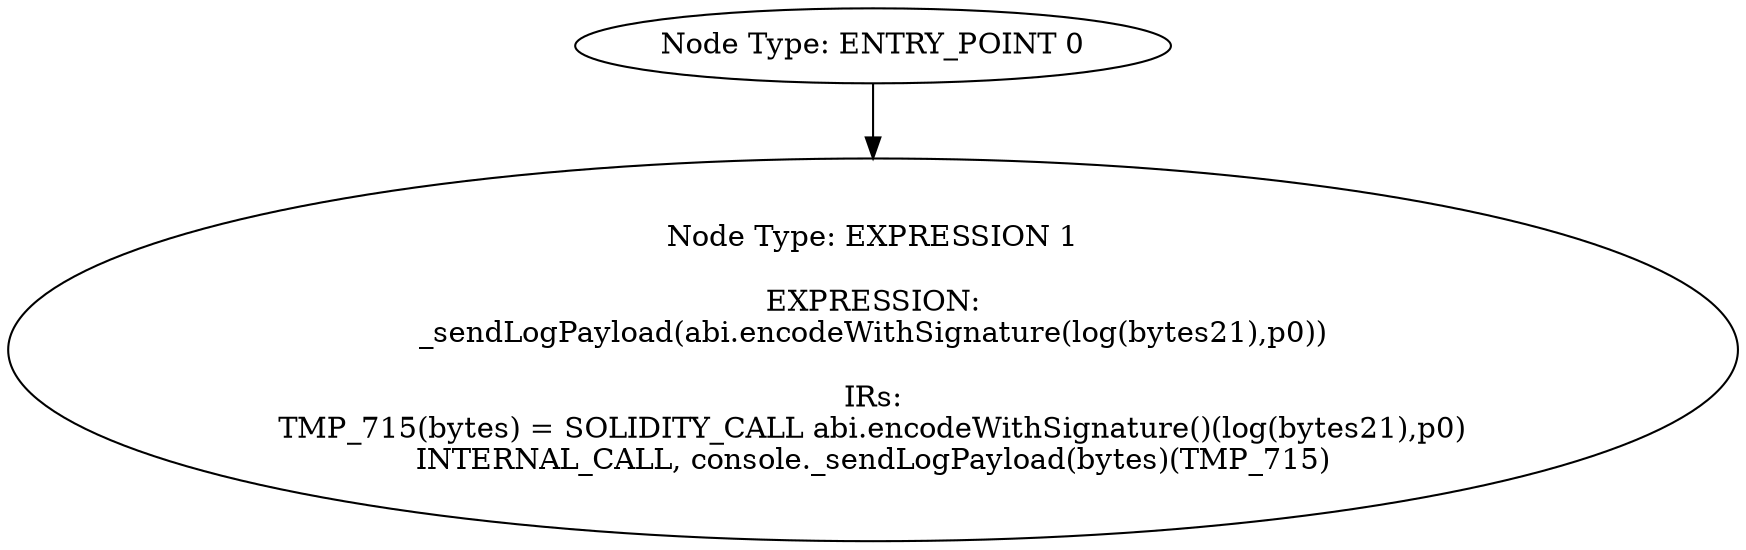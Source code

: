 digraph{
0[label="Node Type: ENTRY_POINT 0
"];
0->1;
1[label="Node Type: EXPRESSION 1

EXPRESSION:
_sendLogPayload(abi.encodeWithSignature(log(bytes21),p0))

IRs:
TMP_715(bytes) = SOLIDITY_CALL abi.encodeWithSignature()(log(bytes21),p0)
INTERNAL_CALL, console._sendLogPayload(bytes)(TMP_715)"];
}
